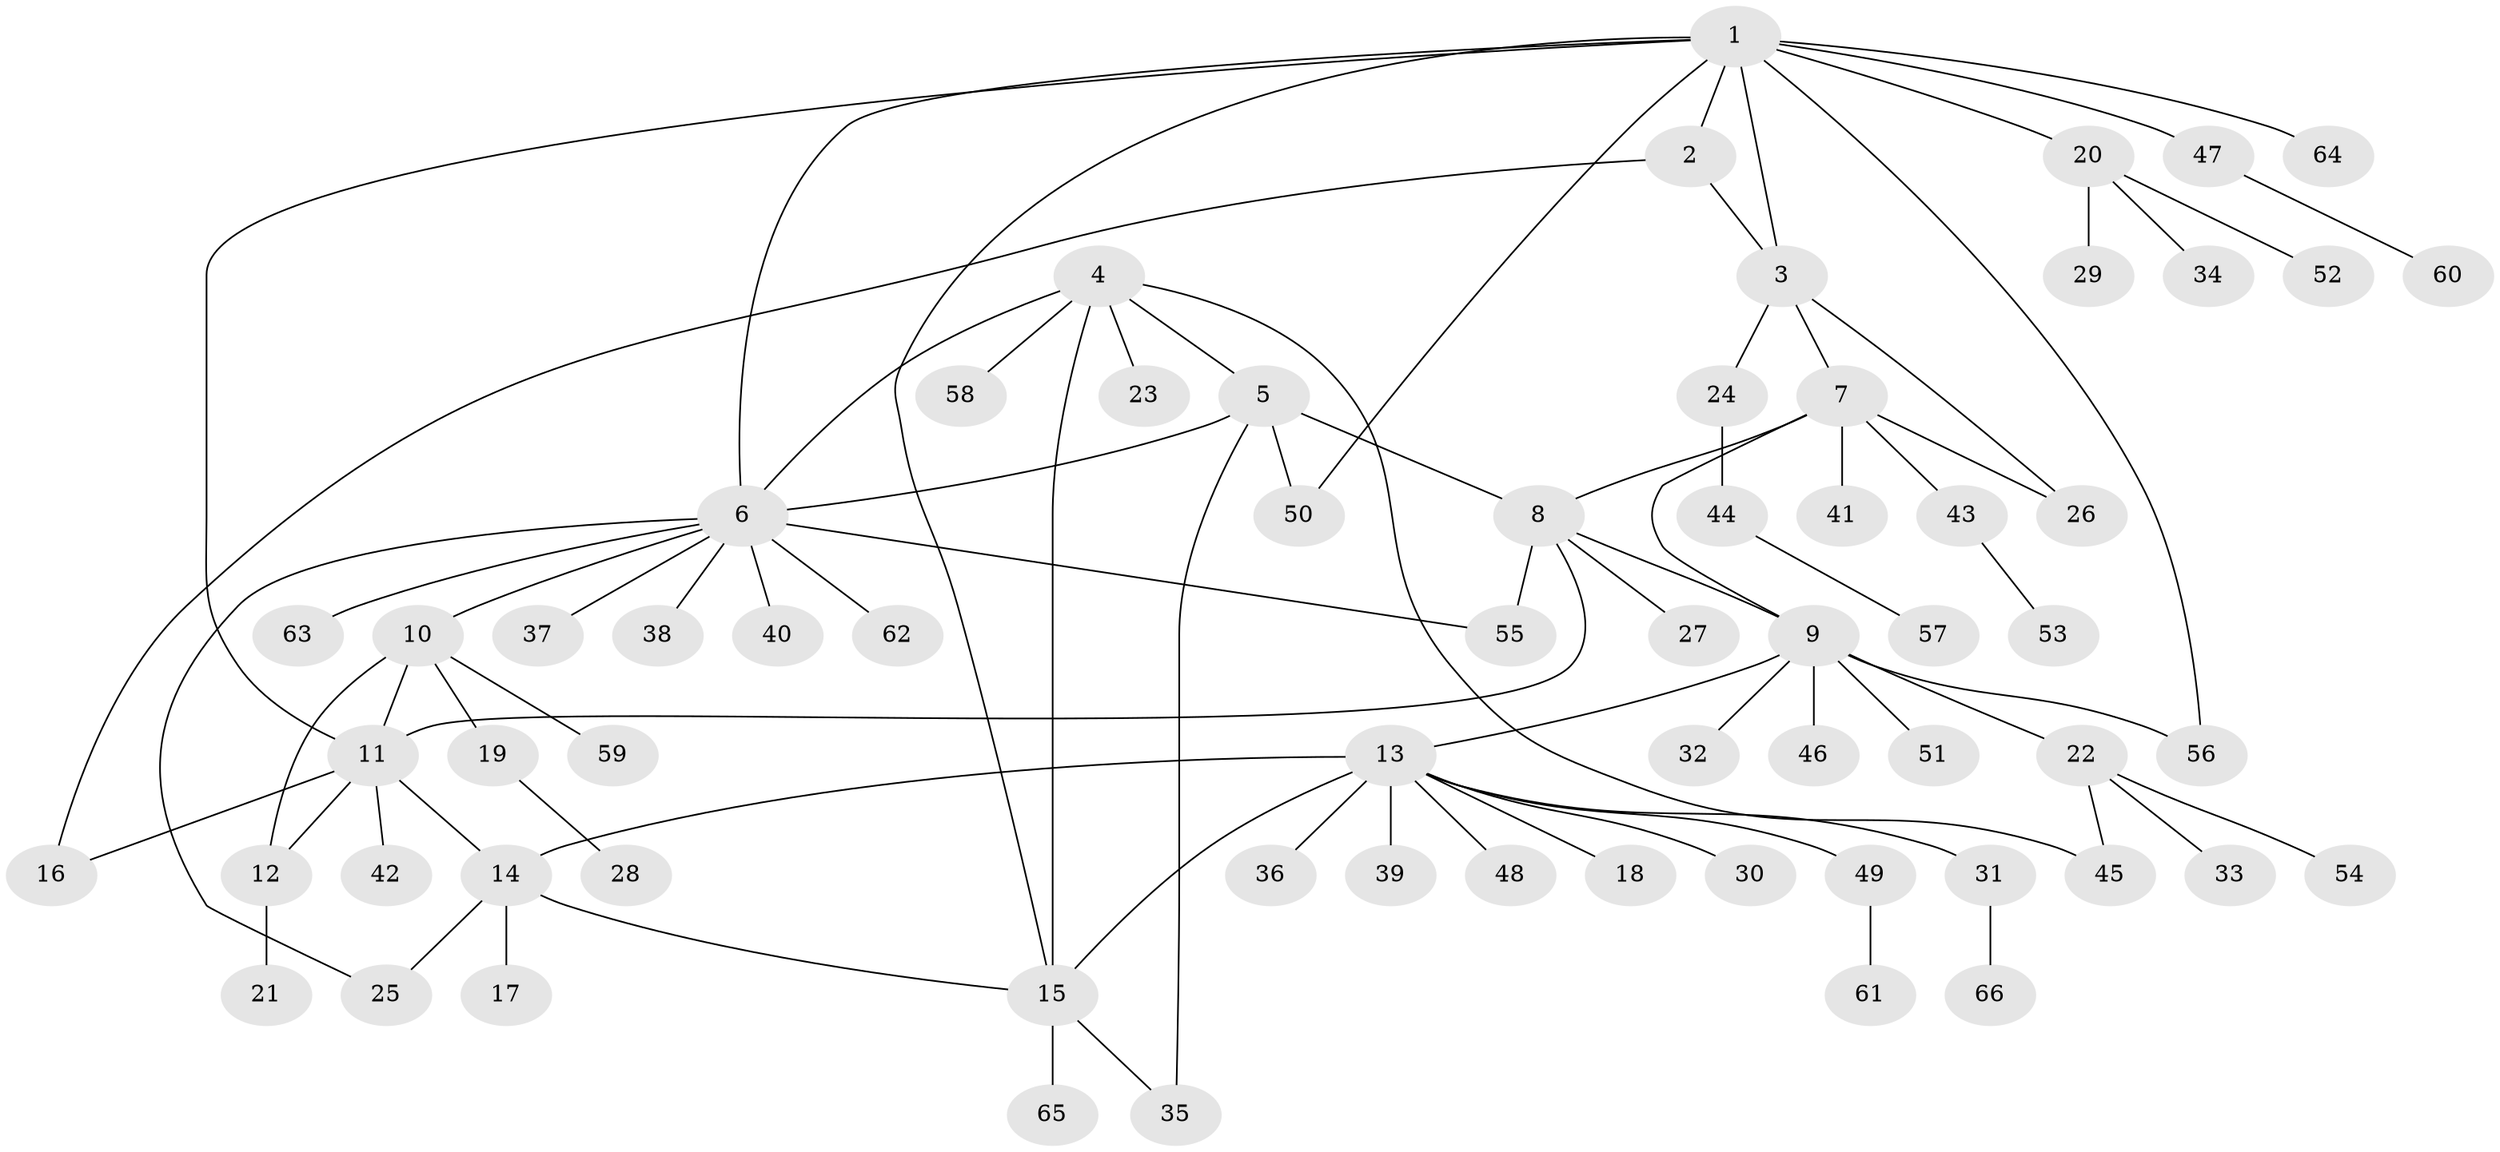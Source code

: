 // coarse degree distribution, {5: 0.1111111111111111, 7: 0.07407407407407407, 1: 0.48148148148148145, 2: 0.14814814814814814, 4: 0.037037037037037035, 3: 0.037037037037037035, 9: 0.037037037037037035, 8: 0.037037037037037035, 6: 0.037037037037037035}
// Generated by graph-tools (version 1.1) at 2025/37/03/04/25 23:37:46]
// undirected, 66 vertices, 84 edges
graph export_dot {
  node [color=gray90,style=filled];
  1;
  2;
  3;
  4;
  5;
  6;
  7;
  8;
  9;
  10;
  11;
  12;
  13;
  14;
  15;
  16;
  17;
  18;
  19;
  20;
  21;
  22;
  23;
  24;
  25;
  26;
  27;
  28;
  29;
  30;
  31;
  32;
  33;
  34;
  35;
  36;
  37;
  38;
  39;
  40;
  41;
  42;
  43;
  44;
  45;
  46;
  47;
  48;
  49;
  50;
  51;
  52;
  53;
  54;
  55;
  56;
  57;
  58;
  59;
  60;
  61;
  62;
  63;
  64;
  65;
  66;
  1 -- 2;
  1 -- 3;
  1 -- 6;
  1 -- 11;
  1 -- 15;
  1 -- 20;
  1 -- 47;
  1 -- 50;
  1 -- 56;
  1 -- 64;
  2 -- 3;
  2 -- 16;
  3 -- 7;
  3 -- 24;
  3 -- 26;
  4 -- 5;
  4 -- 6;
  4 -- 15;
  4 -- 23;
  4 -- 45;
  4 -- 58;
  5 -- 6;
  5 -- 8;
  5 -- 35;
  5 -- 50;
  6 -- 10;
  6 -- 25;
  6 -- 37;
  6 -- 38;
  6 -- 40;
  6 -- 55;
  6 -- 62;
  6 -- 63;
  7 -- 8;
  7 -- 9;
  7 -- 26;
  7 -- 41;
  7 -- 43;
  8 -- 9;
  8 -- 11;
  8 -- 27;
  8 -- 55;
  9 -- 13;
  9 -- 22;
  9 -- 32;
  9 -- 46;
  9 -- 51;
  9 -- 56;
  10 -- 11;
  10 -- 12;
  10 -- 19;
  10 -- 59;
  11 -- 12;
  11 -- 14;
  11 -- 16;
  11 -- 42;
  12 -- 21;
  13 -- 14;
  13 -- 15;
  13 -- 18;
  13 -- 30;
  13 -- 31;
  13 -- 36;
  13 -- 39;
  13 -- 48;
  13 -- 49;
  14 -- 15;
  14 -- 17;
  14 -- 25;
  15 -- 35;
  15 -- 65;
  19 -- 28;
  20 -- 29;
  20 -- 34;
  20 -- 52;
  22 -- 33;
  22 -- 45;
  22 -- 54;
  24 -- 44;
  31 -- 66;
  43 -- 53;
  44 -- 57;
  47 -- 60;
  49 -- 61;
}
